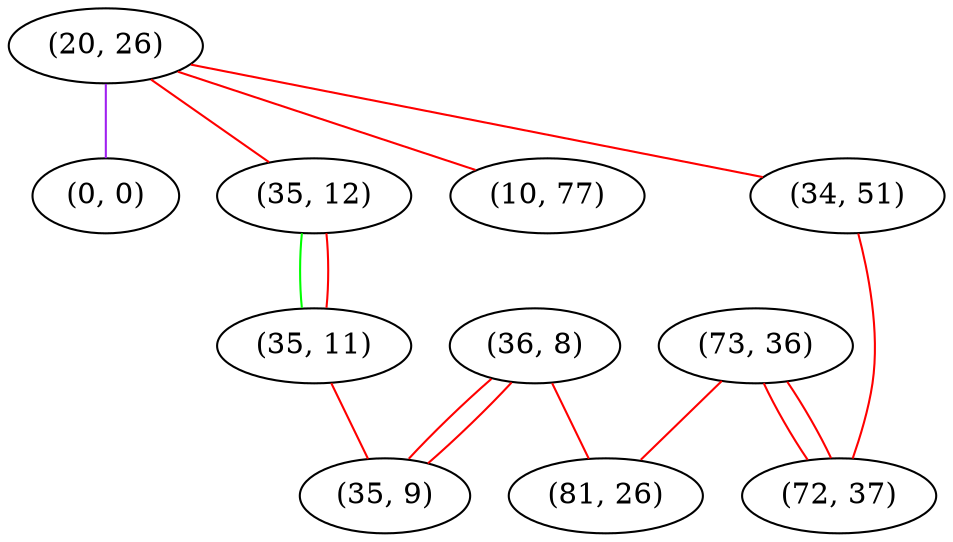 graph "" {
"(20, 26)";
"(0, 0)";
"(35, 12)";
"(36, 8)";
"(10, 77)";
"(35, 11)";
"(35, 9)";
"(73, 36)";
"(81, 26)";
"(34, 51)";
"(72, 37)";
"(20, 26)" -- "(35, 12)"  [color=red, key=0, weight=1];
"(20, 26)" -- "(10, 77)"  [color=red, key=0, weight=1];
"(20, 26)" -- "(0, 0)"  [color=purple, key=0, weight=4];
"(20, 26)" -- "(34, 51)"  [color=red, key=0, weight=1];
"(35, 12)" -- "(35, 11)"  [color=green, key=0, weight=2];
"(35, 12)" -- "(35, 11)"  [color=red, key=1, weight=1];
"(36, 8)" -- "(81, 26)"  [color=red, key=0, weight=1];
"(36, 8)" -- "(35, 9)"  [color=red, key=0, weight=1];
"(36, 8)" -- "(35, 9)"  [color=red, key=1, weight=1];
"(35, 11)" -- "(35, 9)"  [color=red, key=0, weight=1];
"(73, 36)" -- "(81, 26)"  [color=red, key=0, weight=1];
"(73, 36)" -- "(72, 37)"  [color=red, key=0, weight=1];
"(73, 36)" -- "(72, 37)"  [color=red, key=1, weight=1];
"(34, 51)" -- "(72, 37)"  [color=red, key=0, weight=1];
}
